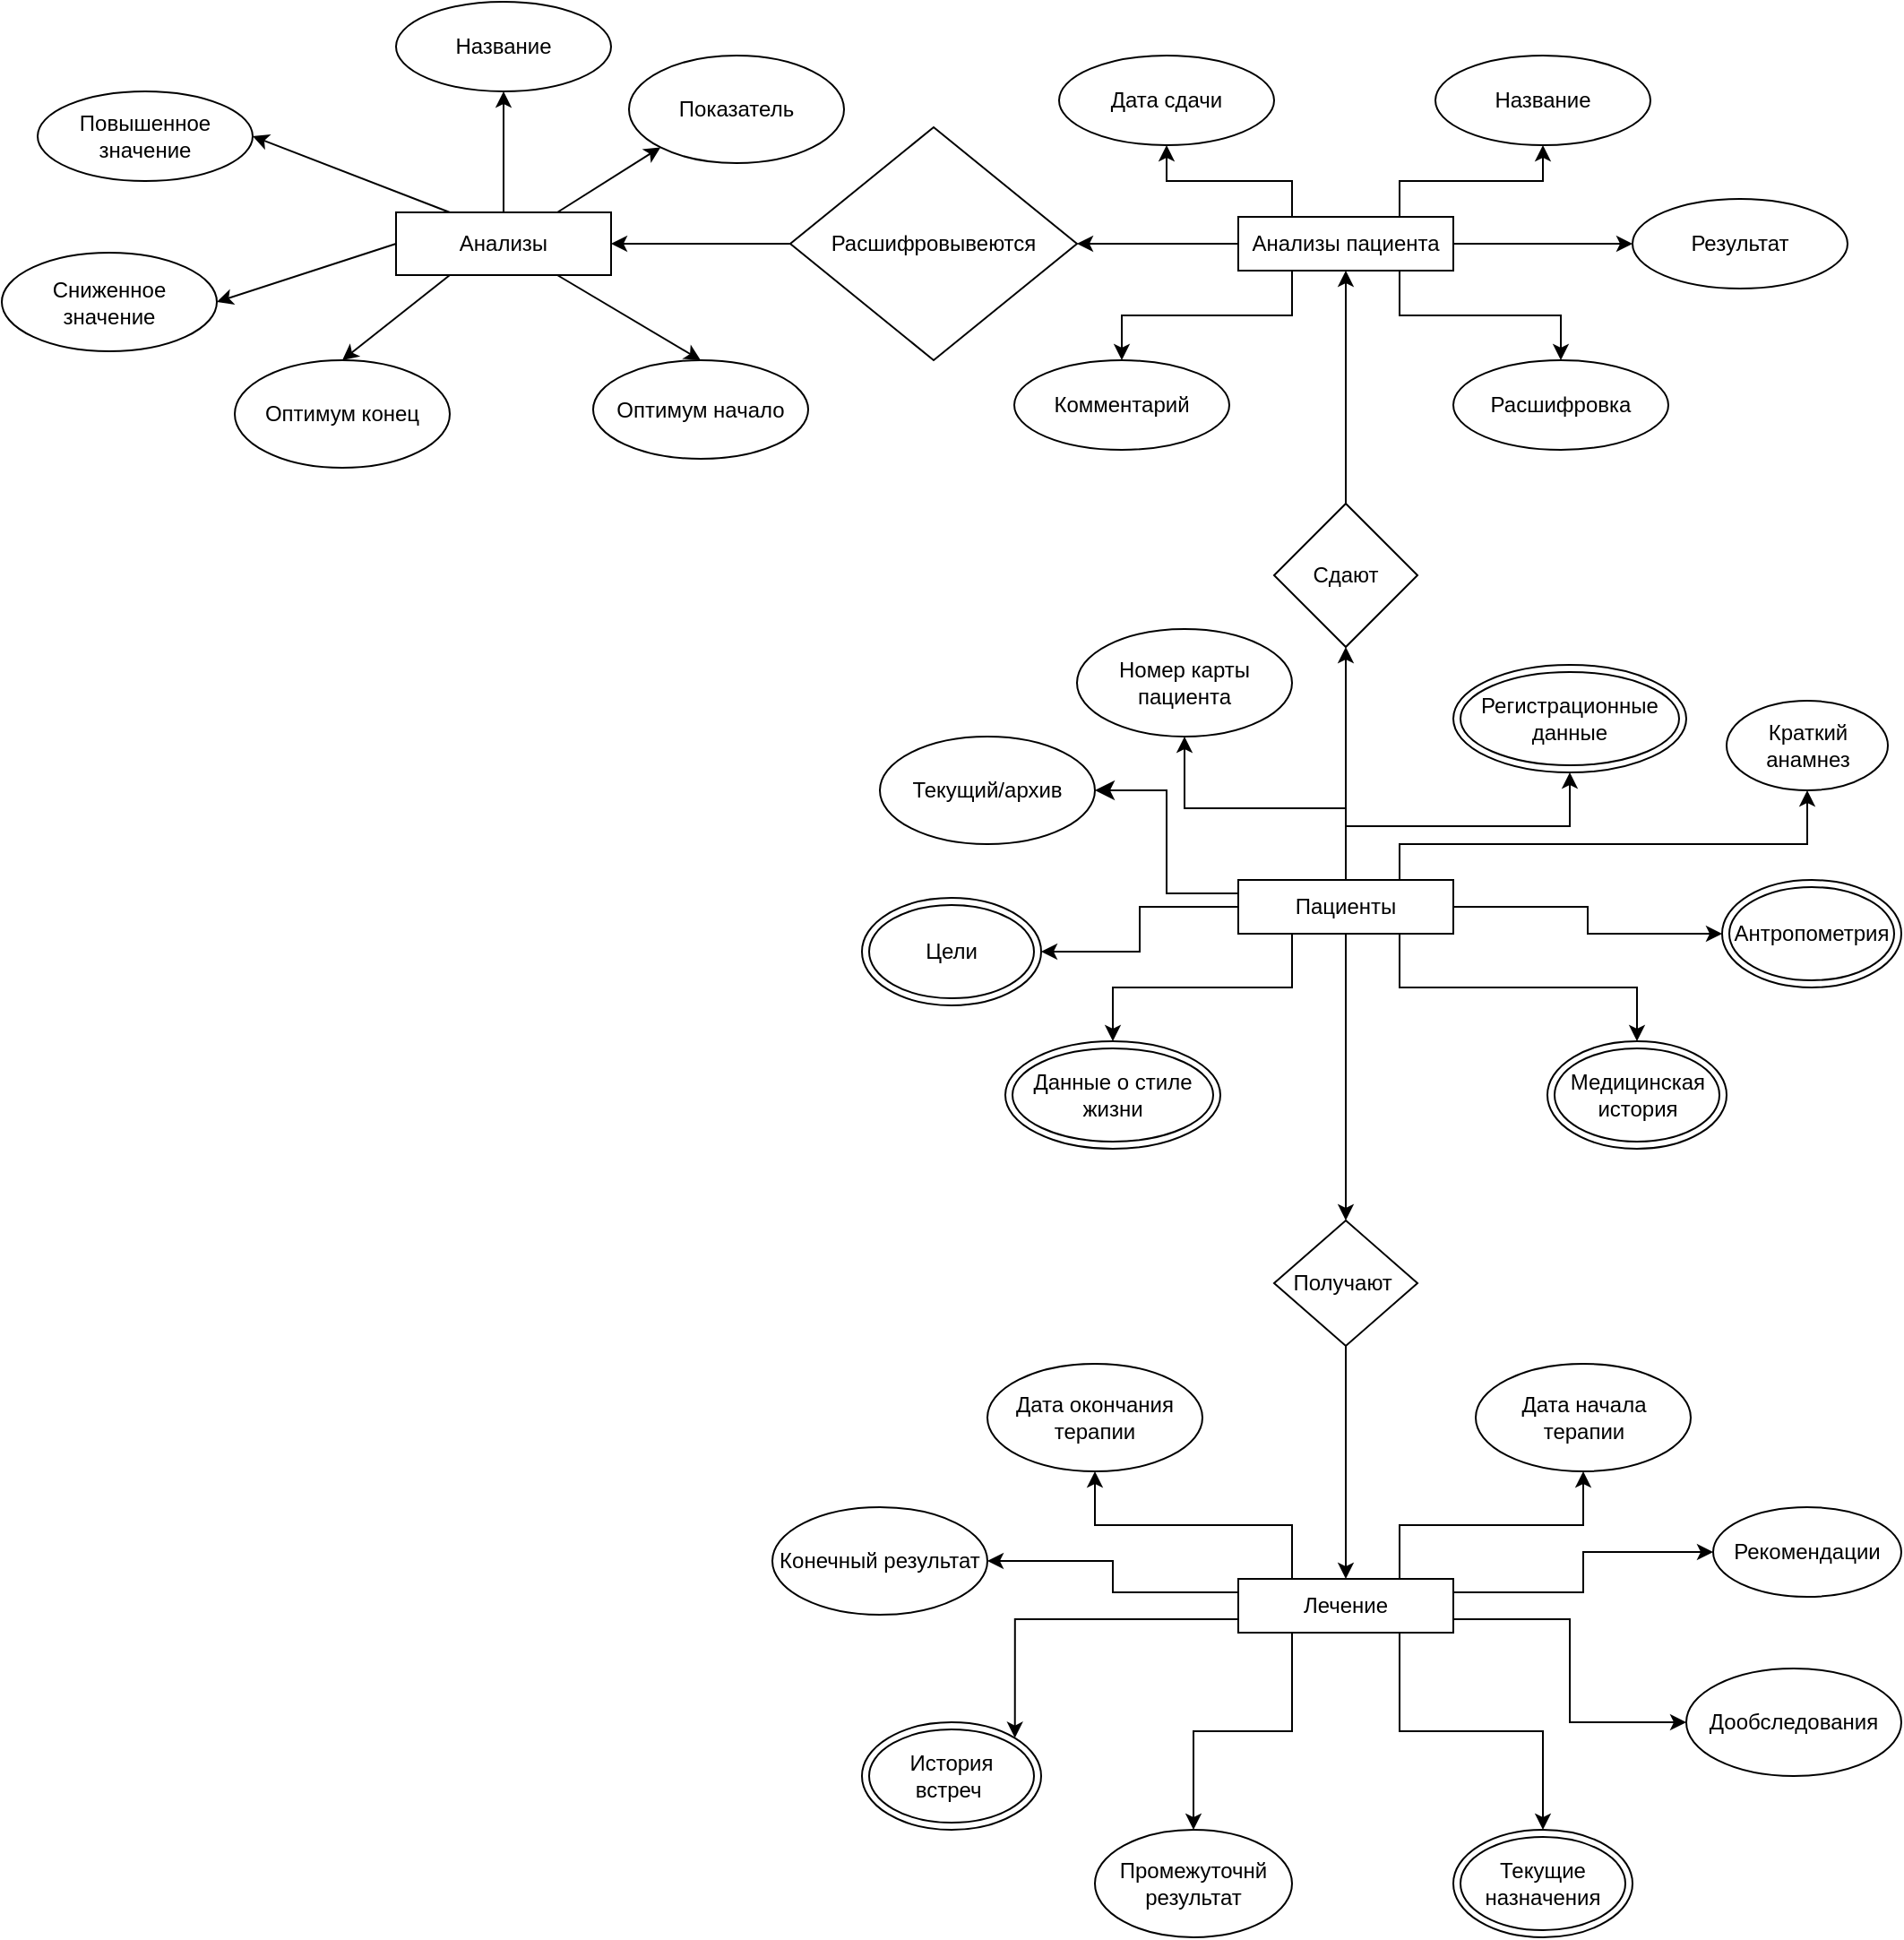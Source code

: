 <mxfile>
    <diagram name="Page-1" id="4aMb7WHl3r88KMiQL37s">
        <mxGraphModel dx="2308" dy="2124" grid="1" gridSize="10" guides="1" tooltips="1" connect="1" arrows="1" fold="1" page="1" pageScale="1" pageWidth="1169" pageHeight="1654" math="0" shadow="0">
            <root>
                <mxCell id="0"/>
                <mxCell id="1" parent="0"/>
                <mxCell id="t0WWKyNTVqj59xOwEJvP-4" style="edgeStyle=orthogonalEdgeStyle;rounded=0;orthogonalLoop=1;jettySize=auto;html=1;exitX=0.5;exitY=1;exitDx=0;exitDy=0;entryX=0.5;entryY=0;entryDx=0;entryDy=0;" parent="1" source="t0WWKyNTVqj59xOwEJvP-1" target="t0WWKyNTVqj59xOwEJvP-2" edge="1">
                    <mxGeometry relative="1" as="geometry"/>
                </mxCell>
                <mxCell id="t0WWKyNTVqj59xOwEJvP-17" style="edgeStyle=orthogonalEdgeStyle;rounded=0;orthogonalLoop=1;jettySize=auto;html=1;exitX=0.5;exitY=0;exitDx=0;exitDy=0;entryX=0.5;entryY=1;entryDx=0;entryDy=0;" parent="1" source="t0WWKyNTVqj59xOwEJvP-1" target="t0WWKyNTVqj59xOwEJvP-16" edge="1">
                    <mxGeometry relative="1" as="geometry"/>
                </mxCell>
                <mxCell id="t0WWKyNTVqj59xOwEJvP-18" style="edgeStyle=orthogonalEdgeStyle;rounded=0;orthogonalLoop=1;jettySize=auto;html=1;exitX=0.5;exitY=0;exitDx=0;exitDy=0;entryX=0.5;entryY=1;entryDx=0;entryDy=0;" parent="1" source="t0WWKyNTVqj59xOwEJvP-1" target="t0WWKyNTVqj59xOwEJvP-7" edge="1">
                    <mxGeometry relative="1" as="geometry"/>
                </mxCell>
                <mxCell id="t0WWKyNTVqj59xOwEJvP-48" style="edgeStyle=orthogonalEdgeStyle;rounded=0;orthogonalLoop=1;jettySize=auto;html=1;exitX=0.5;exitY=0;exitDx=0;exitDy=0;entryX=0.5;entryY=1;entryDx=0;entryDy=0;" parent="1" source="t0WWKyNTVqj59xOwEJvP-1" target="t0WWKyNTVqj59xOwEJvP-46" edge="1">
                    <mxGeometry relative="1" as="geometry"/>
                </mxCell>
                <mxCell id="t0WWKyNTVqj59xOwEJvP-63" style="edgeStyle=orthogonalEdgeStyle;rounded=0;orthogonalLoop=1;jettySize=auto;html=1;exitX=0.75;exitY=0;exitDx=0;exitDy=0;entryX=0.5;entryY=1;entryDx=0;entryDy=0;" parent="1" source="t0WWKyNTVqj59xOwEJvP-1" target="t0WWKyNTVqj59xOwEJvP-62" edge="1">
                    <mxGeometry relative="1" as="geometry">
                        <Array as="points">
                            <mxPoint x="610" y="230"/>
                            <mxPoint x="838" y="230"/>
                        </Array>
                    </mxGeometry>
                </mxCell>
                <mxCell id="t0WWKyNTVqj59xOwEJvP-75" style="edgeStyle=orthogonalEdgeStyle;rounded=0;orthogonalLoop=1;jettySize=auto;html=1;exitX=0;exitY=0.5;exitDx=0;exitDy=0;entryX=1;entryY=0.5;entryDx=0;entryDy=0;" parent="1" source="t0WWKyNTVqj59xOwEJvP-1" target="t0WWKyNTVqj59xOwEJvP-13" edge="1">
                    <mxGeometry relative="1" as="geometry"/>
                </mxCell>
                <mxCell id="t0WWKyNTVqj59xOwEJvP-76" style="edgeStyle=orthogonalEdgeStyle;rounded=0;orthogonalLoop=1;jettySize=auto;html=1;exitX=0.25;exitY=1;exitDx=0;exitDy=0;entryX=0.5;entryY=0;entryDx=0;entryDy=0;" parent="1" source="t0WWKyNTVqj59xOwEJvP-1" target="t0WWKyNTVqj59xOwEJvP-11" edge="1">
                    <mxGeometry relative="1" as="geometry"/>
                </mxCell>
                <mxCell id="t0WWKyNTVqj59xOwEJvP-77" style="edgeStyle=orthogonalEdgeStyle;rounded=0;orthogonalLoop=1;jettySize=auto;html=1;exitX=0.75;exitY=1;exitDx=0;exitDy=0;entryX=0.5;entryY=0;entryDx=0;entryDy=0;" parent="1" source="t0WWKyNTVqj59xOwEJvP-1" target="t0WWKyNTVqj59xOwEJvP-10" edge="1">
                    <mxGeometry relative="1" as="geometry"/>
                </mxCell>
                <mxCell id="t0WWKyNTVqj59xOwEJvP-78" style="edgeStyle=orthogonalEdgeStyle;rounded=0;orthogonalLoop=1;jettySize=auto;html=1;exitX=1;exitY=0.5;exitDx=0;exitDy=0;entryX=0;entryY=0.5;entryDx=0;entryDy=0;" parent="1" source="t0WWKyNTVqj59xOwEJvP-1" target="t0WWKyNTVqj59xOwEJvP-9" edge="1">
                    <mxGeometry relative="1" as="geometry"/>
                </mxCell>
                <mxCell id="t0WWKyNTVqj59xOwEJvP-1" value="Пациенты" style="rounded=0;whiteSpace=wrap;html=1;" parent="1" vertex="1">
                    <mxGeometry x="520" y="250" width="120" height="30" as="geometry"/>
                </mxCell>
                <mxCell id="t0WWKyNTVqj59xOwEJvP-6" style="edgeStyle=orthogonalEdgeStyle;rounded=0;orthogonalLoop=1;jettySize=auto;html=1;exitX=0.5;exitY=1;exitDx=0;exitDy=0;entryX=0.5;entryY=0;entryDx=0;entryDy=0;" parent="1" source="t0WWKyNTVqj59xOwEJvP-2" target="t0WWKyNTVqj59xOwEJvP-5" edge="1">
                    <mxGeometry relative="1" as="geometry"/>
                </mxCell>
                <mxCell id="t0WWKyNTVqj59xOwEJvP-2" value="Получают&amp;nbsp;" style="rhombus;whiteSpace=wrap;html=1;" parent="1" vertex="1">
                    <mxGeometry x="540" y="440" width="80" height="70" as="geometry"/>
                </mxCell>
                <mxCell id="t0WWKyNTVqj59xOwEJvP-38" style="edgeStyle=orthogonalEdgeStyle;rounded=0;orthogonalLoop=1;jettySize=auto;html=1;exitX=0.75;exitY=0;exitDx=0;exitDy=0;entryX=0.5;entryY=1;entryDx=0;entryDy=0;" parent="1" source="t0WWKyNTVqj59xOwEJvP-5" target="t0WWKyNTVqj59xOwEJvP-29" edge="1">
                    <mxGeometry relative="1" as="geometry"/>
                </mxCell>
                <mxCell id="t0WWKyNTVqj59xOwEJvP-41" style="edgeStyle=orthogonalEdgeStyle;rounded=0;orthogonalLoop=1;jettySize=auto;html=1;exitX=0.75;exitY=1;exitDx=0;exitDy=0;entryX=0.5;entryY=0;entryDx=0;entryDy=0;" parent="1" source="t0WWKyNTVqj59xOwEJvP-5" target="t0WWKyNTVqj59xOwEJvP-32" edge="1">
                    <mxGeometry relative="1" as="geometry"/>
                </mxCell>
                <mxCell id="t0WWKyNTVqj59xOwEJvP-68" style="edgeStyle=orthogonalEdgeStyle;rounded=0;orthogonalLoop=1;jettySize=auto;html=1;exitX=0;exitY=0.75;exitDx=0;exitDy=0;entryX=1;entryY=0;entryDx=0;entryDy=0;" parent="1" source="t0WWKyNTVqj59xOwEJvP-5" target="t0WWKyNTVqj59xOwEJvP-15" edge="1">
                    <mxGeometry relative="1" as="geometry"/>
                </mxCell>
                <mxCell id="t0WWKyNTVqj59xOwEJvP-71" style="edgeStyle=orthogonalEdgeStyle;rounded=0;orthogonalLoop=1;jettySize=auto;html=1;exitX=1;exitY=0.25;exitDx=0;exitDy=0;entryX=0;entryY=0.5;entryDx=0;entryDy=0;" parent="1" source="t0WWKyNTVqj59xOwEJvP-5" target="t0WWKyNTVqj59xOwEJvP-69" edge="1">
                    <mxGeometry relative="1" as="geometry"/>
                </mxCell>
                <mxCell id="t0WWKyNTVqj59xOwEJvP-72" style="edgeStyle=orthogonalEdgeStyle;rounded=0;orthogonalLoop=1;jettySize=auto;html=1;exitX=1;exitY=0.75;exitDx=0;exitDy=0;entryX=0;entryY=0.5;entryDx=0;entryDy=0;" parent="1" source="t0WWKyNTVqj59xOwEJvP-5" target="t0WWKyNTVqj59xOwEJvP-70" edge="1">
                    <mxGeometry relative="1" as="geometry"/>
                </mxCell>
                <mxCell id="t0WWKyNTVqj59xOwEJvP-74" style="edgeStyle=orthogonalEdgeStyle;rounded=0;orthogonalLoop=1;jettySize=auto;html=1;exitX=0.25;exitY=1;exitDx=0;exitDy=0;entryX=0.5;entryY=0;entryDx=0;entryDy=0;" parent="1" source="t0WWKyNTVqj59xOwEJvP-5" target="t0WWKyNTVqj59xOwEJvP-73" edge="1">
                    <mxGeometry relative="1" as="geometry"/>
                </mxCell>
                <mxCell id="t0WWKyNTVqj59xOwEJvP-79" style="edgeStyle=orthogonalEdgeStyle;rounded=0;orthogonalLoop=1;jettySize=auto;html=1;exitX=0.25;exitY=0;exitDx=0;exitDy=0;entryX=0.5;entryY=1;entryDx=0;entryDy=0;" parent="1" source="t0WWKyNTVqj59xOwEJvP-5" target="t0WWKyNTVqj59xOwEJvP-35" edge="1">
                    <mxGeometry relative="1" as="geometry"/>
                </mxCell>
                <mxCell id="t0WWKyNTVqj59xOwEJvP-80" style="edgeStyle=orthogonalEdgeStyle;rounded=0;orthogonalLoop=1;jettySize=auto;html=1;exitX=0;exitY=0.25;exitDx=0;exitDy=0;entryX=1;entryY=0.5;entryDx=0;entryDy=0;" parent="1" source="t0WWKyNTVqj59xOwEJvP-5" target="t0WWKyNTVqj59xOwEJvP-36" edge="1">
                    <mxGeometry relative="1" as="geometry"/>
                </mxCell>
                <mxCell id="t0WWKyNTVqj59xOwEJvP-5" value="Лечение" style="rounded=0;whiteSpace=wrap;html=1;" parent="1" vertex="1">
                    <mxGeometry x="520" y="640" width="120" height="30" as="geometry"/>
                </mxCell>
                <mxCell id="t0WWKyNTVqj59xOwEJvP-7" value="Регистрационные данные" style="ellipse;shape=doubleEllipse;whiteSpace=wrap;html=1;" parent="1" vertex="1">
                    <mxGeometry x="640" y="130" width="130" height="60" as="geometry"/>
                </mxCell>
                <mxCell id="t0WWKyNTVqj59xOwEJvP-9" value="Антропометрия" style="ellipse;shape=doubleEllipse;whiteSpace=wrap;html=1;" parent="1" vertex="1">
                    <mxGeometry x="790" y="250" width="100" height="60" as="geometry"/>
                </mxCell>
                <mxCell id="t0WWKyNTVqj59xOwEJvP-10" value="Медицинская история" style="ellipse;shape=doubleEllipse;whiteSpace=wrap;html=1;" parent="1" vertex="1">
                    <mxGeometry x="692.5" y="340" width="100" height="60" as="geometry"/>
                </mxCell>
                <mxCell id="t0WWKyNTVqj59xOwEJvP-11" value="Данные о стиле жизни" style="ellipse;shape=doubleEllipse;whiteSpace=wrap;html=1;" parent="1" vertex="1">
                    <mxGeometry x="390" y="340" width="120" height="60" as="geometry"/>
                </mxCell>
                <mxCell id="t0WWKyNTVqj59xOwEJvP-13" value="Цели" style="ellipse;shape=doubleEllipse;whiteSpace=wrap;html=1;" parent="1" vertex="1">
                    <mxGeometry x="310" y="260" width="100" height="60" as="geometry"/>
                </mxCell>
                <mxCell id="t0WWKyNTVqj59xOwEJvP-15" value="История встреч&amp;nbsp;" style="ellipse;shape=doubleEllipse;whiteSpace=wrap;html=1;" parent="1" vertex="1">
                    <mxGeometry x="310" y="720" width="100" height="60" as="geometry"/>
                </mxCell>
                <mxCell id="t0WWKyNTVqj59xOwEJvP-16" value="Номер карты пациента" style="ellipse;whiteSpace=wrap;html=1;" parent="1" vertex="1">
                    <mxGeometry x="430" y="110" width="120" height="60" as="geometry"/>
                </mxCell>
                <mxCell id="t0WWKyNTVqj59xOwEJvP-29" value="Дата начала терапии" style="ellipse;whiteSpace=wrap;html=1;" parent="1" vertex="1">
                    <mxGeometry x="652.5" y="520" width="120" height="60" as="geometry"/>
                </mxCell>
                <mxCell id="t0WWKyNTVqj59xOwEJvP-32" value="Текущие назначения" style="ellipse;shape=doubleEllipse;whiteSpace=wrap;html=1;" parent="1" vertex="1">
                    <mxGeometry x="640" y="780" width="100" height="60" as="geometry"/>
                </mxCell>
                <mxCell id="t0WWKyNTVqj59xOwEJvP-35" value="Дата окончания терапии" style="ellipse;whiteSpace=wrap;html=1;" parent="1" vertex="1">
                    <mxGeometry x="380" y="520" width="120" height="60" as="geometry"/>
                </mxCell>
                <mxCell id="t0WWKyNTVqj59xOwEJvP-36" value="Конечный результат" style="ellipse;whiteSpace=wrap;html=1;" parent="1" vertex="1">
                    <mxGeometry x="260" y="600" width="120" height="60" as="geometry"/>
                </mxCell>
                <mxCell id="t0WWKyNTVqj59xOwEJvP-49" style="edgeStyle=orthogonalEdgeStyle;rounded=0;orthogonalLoop=1;jettySize=auto;html=1;exitX=0.5;exitY=0;exitDx=0;exitDy=0;entryX=0.5;entryY=1;entryDx=0;entryDy=0;" parent="1" source="t0WWKyNTVqj59xOwEJvP-46" target="t0WWKyNTVqj59xOwEJvP-47" edge="1">
                    <mxGeometry relative="1" as="geometry"/>
                </mxCell>
                <mxCell id="t0WWKyNTVqj59xOwEJvP-46" value="Сдают" style="rhombus;whiteSpace=wrap;html=1;" parent="1" vertex="1">
                    <mxGeometry x="540" y="40" width="80" height="80" as="geometry"/>
                </mxCell>
                <mxCell id="t0WWKyNTVqj59xOwEJvP-56" style="edgeStyle=orthogonalEdgeStyle;rounded=0;orthogonalLoop=1;jettySize=auto;html=1;exitX=0.75;exitY=0;exitDx=0;exitDy=0;entryX=0.5;entryY=1;entryDx=0;entryDy=0;" parent="1" source="t0WWKyNTVqj59xOwEJvP-47" target="t0WWKyNTVqj59xOwEJvP-50" edge="1">
                    <mxGeometry relative="1" as="geometry"/>
                </mxCell>
                <mxCell id="t0WWKyNTVqj59xOwEJvP-57" style="edgeStyle=orthogonalEdgeStyle;rounded=0;orthogonalLoop=1;jettySize=auto;html=1;exitX=0.25;exitY=0;exitDx=0;exitDy=0;entryX=0.5;entryY=1;entryDx=0;entryDy=0;" parent="1" source="t0WWKyNTVqj59xOwEJvP-47" target="t0WWKyNTVqj59xOwEJvP-55" edge="1">
                    <mxGeometry relative="1" as="geometry"/>
                </mxCell>
                <mxCell id="t0WWKyNTVqj59xOwEJvP-58" style="edgeStyle=orthogonalEdgeStyle;rounded=0;orthogonalLoop=1;jettySize=auto;html=1;exitX=1;exitY=0.5;exitDx=0;exitDy=0;entryX=0;entryY=0.5;entryDx=0;entryDy=0;" parent="1" source="t0WWKyNTVqj59xOwEJvP-47" target="t0WWKyNTVqj59xOwEJvP-51" edge="1">
                    <mxGeometry relative="1" as="geometry"/>
                </mxCell>
                <mxCell id="t0WWKyNTVqj59xOwEJvP-59" style="edgeStyle=orthogonalEdgeStyle;rounded=0;orthogonalLoop=1;jettySize=auto;html=1;exitX=0.75;exitY=1;exitDx=0;exitDy=0;entryX=0.5;entryY=0;entryDx=0;entryDy=0;" parent="1" source="t0WWKyNTVqj59xOwEJvP-47" target="t0WWKyNTVqj59xOwEJvP-52" edge="1">
                    <mxGeometry relative="1" as="geometry"/>
                </mxCell>
                <mxCell id="4" style="edgeStyle=none;html=1;exitX=0;exitY=0.5;exitDx=0;exitDy=0;" parent="1" source="t0WWKyNTVqj59xOwEJvP-47" target="3" edge="1">
                    <mxGeometry relative="1" as="geometry"/>
                </mxCell>
                <mxCell id="t0WWKyNTVqj59xOwEJvP-47" value="Анализы пациента" style="rounded=0;whiteSpace=wrap;html=1;" parent="1" vertex="1">
                    <mxGeometry x="520" y="-120" width="120" height="30" as="geometry"/>
                </mxCell>
                <mxCell id="t0WWKyNTVqj59xOwEJvP-50" value="Название" style="ellipse;whiteSpace=wrap;html=1;" parent="1" vertex="1">
                    <mxGeometry x="630" y="-210" width="120" height="50" as="geometry"/>
                </mxCell>
                <mxCell id="t0WWKyNTVqj59xOwEJvP-51" value="Результат" style="ellipse;whiteSpace=wrap;html=1;" parent="1" vertex="1">
                    <mxGeometry x="740" y="-130" width="120" height="50" as="geometry"/>
                </mxCell>
                <mxCell id="t0WWKyNTVqj59xOwEJvP-52" value="Расшифровка" style="ellipse;whiteSpace=wrap;html=1;" parent="1" vertex="1">
                    <mxGeometry x="640" y="-40" width="120" height="50" as="geometry"/>
                </mxCell>
                <mxCell id="t0WWKyNTVqj59xOwEJvP-53" value="Комментарий" style="ellipse;whiteSpace=wrap;html=1;" parent="1" vertex="1">
                    <mxGeometry x="395" y="-40" width="120" height="50" as="geometry"/>
                </mxCell>
                <mxCell id="t0WWKyNTVqj59xOwEJvP-55" value="Дата сдачи" style="ellipse;whiteSpace=wrap;html=1;" parent="1" vertex="1">
                    <mxGeometry x="420" y="-210" width="120" height="50" as="geometry"/>
                </mxCell>
                <mxCell id="t0WWKyNTVqj59xOwEJvP-60" style="edgeStyle=orthogonalEdgeStyle;rounded=0;orthogonalLoop=1;jettySize=auto;html=1;exitX=0.25;exitY=1;exitDx=0;exitDy=0;entryX=0.5;entryY=0;entryDx=0;entryDy=0;" parent="1" source="t0WWKyNTVqj59xOwEJvP-47" target="t0WWKyNTVqj59xOwEJvP-53" edge="1">
                    <mxGeometry relative="1" as="geometry"/>
                </mxCell>
                <mxCell id="t0WWKyNTVqj59xOwEJvP-62" value="Краткий анамнез" style="ellipse;whiteSpace=wrap;html=1;" parent="1" vertex="1">
                    <mxGeometry x="792.5" y="150" width="90" height="50" as="geometry"/>
                </mxCell>
                <mxCell id="t0WWKyNTVqj59xOwEJvP-69" value="Рекомендации" style="ellipse;whiteSpace=wrap;html=1;" parent="1" vertex="1">
                    <mxGeometry x="785" y="600" width="105" height="50" as="geometry"/>
                </mxCell>
                <mxCell id="t0WWKyNTVqj59xOwEJvP-70" value="Дообследования" style="ellipse;whiteSpace=wrap;html=1;" parent="1" vertex="1">
                    <mxGeometry x="770" y="690" width="120" height="60" as="geometry"/>
                </mxCell>
                <mxCell id="t0WWKyNTVqj59xOwEJvP-73" value="Промежуточнй результат" style="ellipse;whiteSpace=wrap;html=1;" parent="1" vertex="1">
                    <mxGeometry x="440" y="780" width="110" height="60" as="geometry"/>
                </mxCell>
                <mxCell id="12" style="edgeStyle=none;html=1;exitX=0.5;exitY=0;exitDx=0;exitDy=0;entryX=0.5;entryY=1;entryDx=0;entryDy=0;" parent="1" source="2" target="6" edge="1">
                    <mxGeometry relative="1" as="geometry"/>
                </mxCell>
                <mxCell id="13" style="edgeStyle=none;html=1;exitX=0.75;exitY=0;exitDx=0;exitDy=0;entryX=0;entryY=1;entryDx=0;entryDy=0;" parent="1" source="2" target="7" edge="1">
                    <mxGeometry relative="1" as="geometry"/>
                </mxCell>
                <mxCell id="14" style="edgeStyle=none;html=1;exitX=0.75;exitY=1;exitDx=0;exitDy=0;entryX=0.5;entryY=0;entryDx=0;entryDy=0;" parent="1" source="2" target="8" edge="1">
                    <mxGeometry relative="1" as="geometry"/>
                </mxCell>
                <mxCell id="15" style="edgeStyle=none;html=1;exitX=0.25;exitY=1;exitDx=0;exitDy=0;entryX=0.5;entryY=0;entryDx=0;entryDy=0;" parent="1" source="2" target="9" edge="1">
                    <mxGeometry relative="1" as="geometry"/>
                </mxCell>
                <mxCell id="16" style="edgeStyle=none;html=1;exitX=0;exitY=0.5;exitDx=0;exitDy=0;entryX=1;entryY=0.5;entryDx=0;entryDy=0;" parent="1" source="2" target="10" edge="1">
                    <mxGeometry relative="1" as="geometry"/>
                </mxCell>
                <mxCell id="17" style="edgeStyle=none;html=1;exitX=0.25;exitY=0;exitDx=0;exitDy=0;entryX=1;entryY=0.5;entryDx=0;entryDy=0;" parent="1" source="2" target="11" edge="1">
                    <mxGeometry relative="1" as="geometry"/>
                </mxCell>
                <mxCell id="2" value="Анализы" style="rounded=0;whiteSpace=wrap;html=1;" parent="1" vertex="1">
                    <mxGeometry x="50" y="-122.5" width="120" height="35" as="geometry"/>
                </mxCell>
                <mxCell id="5" style="edgeStyle=none;html=1;exitX=0;exitY=0.5;exitDx=0;exitDy=0;entryX=1;entryY=0.5;entryDx=0;entryDy=0;" parent="1" source="3" target="2" edge="1">
                    <mxGeometry relative="1" as="geometry"/>
                </mxCell>
                <mxCell id="3" value="Расшифровывеются" style="rhombus;whiteSpace=wrap;html=1;" parent="1" vertex="1">
                    <mxGeometry x="270" y="-170" width="160" height="130" as="geometry"/>
                </mxCell>
                <mxCell id="6" value="Название" style="ellipse;whiteSpace=wrap;html=1;" parent="1" vertex="1">
                    <mxGeometry x="50" y="-240" width="120" height="50" as="geometry"/>
                </mxCell>
                <mxCell id="7" value="Показатель" style="ellipse;whiteSpace=wrap;html=1;" parent="1" vertex="1">
                    <mxGeometry x="180" y="-210" width="120" height="60" as="geometry"/>
                </mxCell>
                <mxCell id="8" value="Оптимум начало" style="ellipse;whiteSpace=wrap;html=1;" parent="1" vertex="1">
                    <mxGeometry x="160" y="-40" width="120" height="55" as="geometry"/>
                </mxCell>
                <mxCell id="9" value="Оптимум конец" style="ellipse;whiteSpace=wrap;html=1;" parent="1" vertex="1">
                    <mxGeometry x="-40" y="-40" width="120" height="60" as="geometry"/>
                </mxCell>
                <mxCell id="10" value="Сниженное значение" style="ellipse;whiteSpace=wrap;html=1;" parent="1" vertex="1">
                    <mxGeometry x="-170" y="-100" width="120" height="55" as="geometry"/>
                </mxCell>
                <mxCell id="11" value="Повышенное значение" style="ellipse;whiteSpace=wrap;html=1;" parent="1" vertex="1">
                    <mxGeometry x="-150" y="-190" width="120" height="50" as="geometry"/>
                </mxCell>
                <mxCell id="18" value="Текущий/архив" style="ellipse;whiteSpace=wrap;html=1;" vertex="1" parent="1">
                    <mxGeometry x="320" y="170" width="120" height="60" as="geometry"/>
                </mxCell>
                <mxCell id="21" value="" style="edgeStyle=elbowEdgeStyle;elbow=horizontal;endArrow=classic;html=1;curved=0;rounded=0;endSize=8;startSize=8;entryX=1;entryY=0.5;entryDx=0;entryDy=0;exitX=0;exitY=0.25;exitDx=0;exitDy=0;" edge="1" parent="1" source="t0WWKyNTVqj59xOwEJvP-1" target="18">
                    <mxGeometry width="50" height="50" relative="1" as="geometry">
                        <mxPoint x="430" y="290" as="sourcePoint"/>
                        <mxPoint x="480" y="240" as="targetPoint"/>
                    </mxGeometry>
                </mxCell>
            </root>
        </mxGraphModel>
    </diagram>
</mxfile>